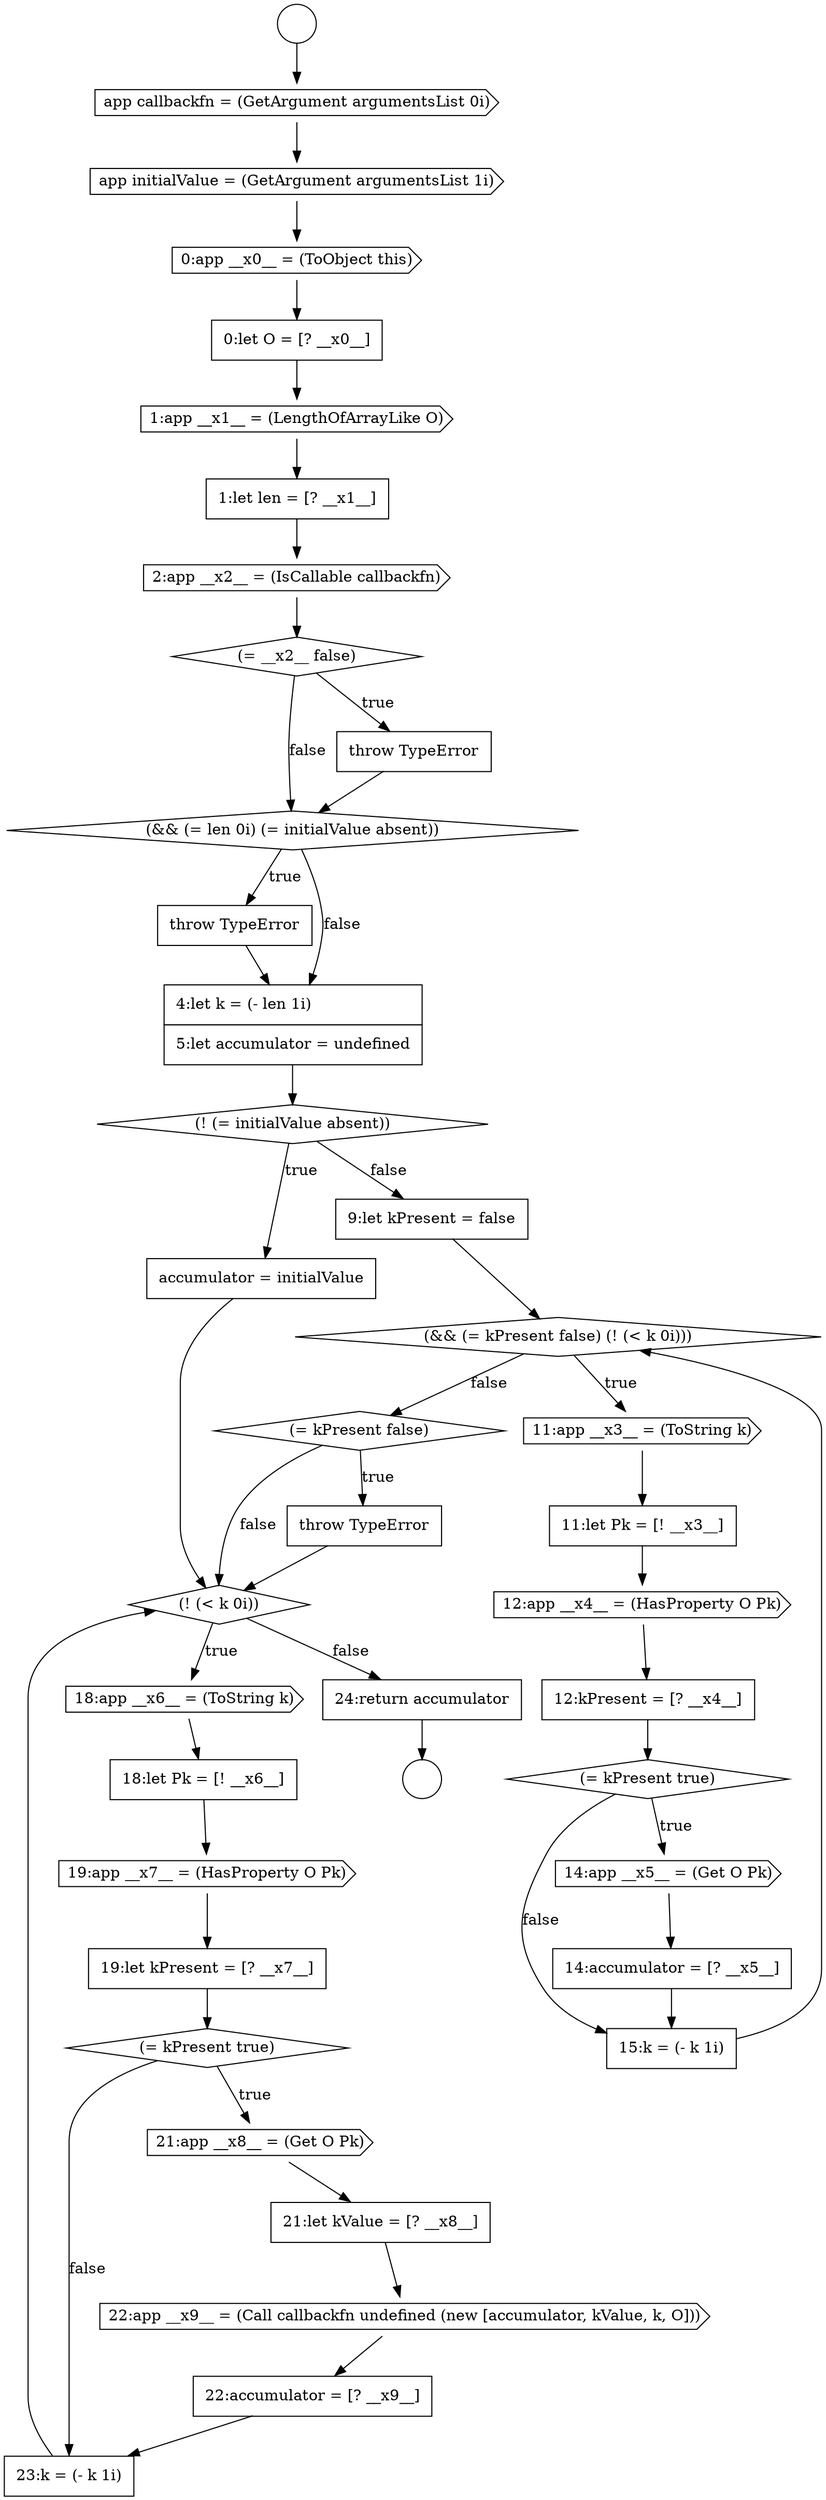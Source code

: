 digraph {
  node16013 [shape=cds, label=<<font color="black">1:app __x1__ = (LengthOfArrayLike O)</font>> color="black" fillcolor="white" style=filled]
  node16027 [shape=cds, label=<<font color="black">12:app __x4__ = (HasProperty O Pk)</font>> color="black" fillcolor="white" style=filled]
  node16039 [shape=none, margin=0, label=<<font color="black">
    <table border="0" cellborder="1" cellspacing="0" cellpadding="10">
      <tr><td align="left">19:let kPresent = [? __x7__]</td></tr>
    </table>
  </font>> color="black" fillcolor="white" style=filled]
  node16022 [shape=none, margin=0, label=<<font color="black">
    <table border="0" cellborder="1" cellspacing="0" cellpadding="10">
      <tr><td align="left">accumulator = initialValue</td></tr>
    </table>
  </font>> color="black" fillcolor="white" style=filled]
  node16035 [shape=diamond, label=<<font color="black">(! (&lt; k 0i))</font>> color="black" fillcolor="white" style=filled]
  node16044 [shape=none, margin=0, label=<<font color="black">
    <table border="0" cellborder="1" cellspacing="0" cellpadding="10">
      <tr><td align="left">22:accumulator = [? __x9__]</td></tr>
    </table>
  </font>> color="black" fillcolor="white" style=filled]
  node16031 [shape=none, margin=0, label=<<font color="black">
    <table border="0" cellborder="1" cellspacing="0" cellpadding="10">
      <tr><td align="left">14:accumulator = [? __x5__]</td></tr>
    </table>
  </font>> color="black" fillcolor="white" style=filled]
  node16008 [shape=circle label=" " color="black" fillcolor="white" style=filled]
  node16012 [shape=none, margin=0, label=<<font color="black">
    <table border="0" cellborder="1" cellspacing="0" cellpadding="10">
      <tr><td align="left">0:let O = [? __x0__]</td></tr>
    </table>
  </font>> color="black" fillcolor="white" style=filled]
  node16043 [shape=cds, label=<<font color="black">22:app __x9__ = (Call callbackfn undefined (new [accumulator, kValue, k, O]))</font>> color="black" fillcolor="white" style=filled]
  node16032 [shape=none, margin=0, label=<<font color="black">
    <table border="0" cellborder="1" cellspacing="0" cellpadding="10">
      <tr><td align="left">15:k = (- k 1i)</td></tr>
    </table>
  </font>> color="black" fillcolor="white" style=filled]
  node16034 [shape=none, margin=0, label=<<font color="black">
    <table border="0" cellborder="1" cellspacing="0" cellpadding="10">
      <tr><td align="left">throw TypeError</td></tr>
    </table>
  </font>> color="black" fillcolor="white" style=filled]
  node16009 [shape=cds, label=<<font color="black">app callbackfn = (GetArgument argumentsList 0i)</font>> color="black" fillcolor="white" style=filled]
  node16038 [shape=cds, label=<<font color="black">19:app __x7__ = (HasProperty O Pk)</font>> color="black" fillcolor="white" style=filled]
  node16041 [shape=cds, label=<<font color="black">21:app __x8__ = (Get O Pk)</font>> color="black" fillcolor="white" style=filled]
  node16021 [shape=diamond, label=<<font color="black">(! (= initialValue absent))</font>> color="black" fillcolor="white" style=filled]
  node16045 [shape=none, margin=0, label=<<font color="black">
    <table border="0" cellborder="1" cellspacing="0" cellpadding="10">
      <tr><td align="left">23:k = (- k 1i)</td></tr>
    </table>
  </font>> color="black" fillcolor="white" style=filled]
  node16018 [shape=diamond, label=<<font color="black">(&amp;&amp; (= len 0i) (= initialValue absent))</font>> color="black" fillcolor="white" style=filled]
  node16007 [shape=circle label=" " color="black" fillcolor="white" style=filled]
  node16028 [shape=none, margin=0, label=<<font color="black">
    <table border="0" cellborder="1" cellspacing="0" cellpadding="10">
      <tr><td align="left">12:kPresent = [? __x4__]</td></tr>
    </table>
  </font>> color="black" fillcolor="white" style=filled]
  node16011 [shape=cds, label=<<font color="black">0:app __x0__ = (ToObject this)</font>> color="black" fillcolor="white" style=filled]
  node16016 [shape=diamond, label=<<font color="black">(= __x2__ false)</font>> color="black" fillcolor="white" style=filled]
  node16026 [shape=none, margin=0, label=<<font color="black">
    <table border="0" cellborder="1" cellspacing="0" cellpadding="10">
      <tr><td align="left">11:let Pk = [! __x3__]</td></tr>
    </table>
  </font>> color="black" fillcolor="white" style=filled]
  node16019 [shape=none, margin=0, label=<<font color="black">
    <table border="0" cellborder="1" cellspacing="0" cellpadding="10">
      <tr><td align="left">throw TypeError</td></tr>
    </table>
  </font>> color="black" fillcolor="white" style=filled]
  node16040 [shape=diamond, label=<<font color="black">(= kPresent true)</font>> color="black" fillcolor="white" style=filled]
  node16036 [shape=cds, label=<<font color="black">18:app __x6__ = (ToString k)</font>> color="black" fillcolor="white" style=filled]
  node16023 [shape=none, margin=0, label=<<font color="black">
    <table border="0" cellborder="1" cellspacing="0" cellpadding="10">
      <tr><td align="left">9:let kPresent = false</td></tr>
    </table>
  </font>> color="black" fillcolor="white" style=filled]
  node16033 [shape=diamond, label=<<font color="black">(= kPresent false)</font>> color="black" fillcolor="white" style=filled]
  node16030 [shape=cds, label=<<font color="black">14:app __x5__ = (Get O Pk)</font>> color="black" fillcolor="white" style=filled]
  node16037 [shape=none, margin=0, label=<<font color="black">
    <table border="0" cellborder="1" cellspacing="0" cellpadding="10">
      <tr><td align="left">18:let Pk = [! __x6__]</td></tr>
    </table>
  </font>> color="black" fillcolor="white" style=filled]
  node16010 [shape=cds, label=<<font color="black">app initialValue = (GetArgument argumentsList 1i)</font>> color="black" fillcolor="white" style=filled]
  node16025 [shape=cds, label=<<font color="black">11:app __x3__ = (ToString k)</font>> color="black" fillcolor="white" style=filled]
  node16015 [shape=cds, label=<<font color="black">2:app __x2__ = (IsCallable callbackfn)</font>> color="black" fillcolor="white" style=filled]
  node16020 [shape=none, margin=0, label=<<font color="black">
    <table border="0" cellborder="1" cellspacing="0" cellpadding="10">
      <tr><td align="left">4:let k = (- len 1i)</td></tr>
      <tr><td align="left">5:let accumulator = undefined</td></tr>
    </table>
  </font>> color="black" fillcolor="white" style=filled]
  node16024 [shape=diamond, label=<<font color="black">(&amp;&amp; (= kPresent false) (! (&lt; k 0i)))</font>> color="black" fillcolor="white" style=filled]
  node16042 [shape=none, margin=0, label=<<font color="black">
    <table border="0" cellborder="1" cellspacing="0" cellpadding="10">
      <tr><td align="left">21:let kValue = [? __x8__]</td></tr>
    </table>
  </font>> color="black" fillcolor="white" style=filled]
  node16014 [shape=none, margin=0, label=<<font color="black">
    <table border="0" cellborder="1" cellspacing="0" cellpadding="10">
      <tr><td align="left">1:let len = [? __x1__]</td></tr>
    </table>
  </font>> color="black" fillcolor="white" style=filled]
  node16029 [shape=diamond, label=<<font color="black">(= kPresent true)</font>> color="black" fillcolor="white" style=filled]
  node16017 [shape=none, margin=0, label=<<font color="black">
    <table border="0" cellborder="1" cellspacing="0" cellpadding="10">
      <tr><td align="left">throw TypeError</td></tr>
    </table>
  </font>> color="black" fillcolor="white" style=filled]
  node16046 [shape=none, margin=0, label=<<font color="black">
    <table border="0" cellborder="1" cellspacing="0" cellpadding="10">
      <tr><td align="left">24:return accumulator</td></tr>
    </table>
  </font>> color="black" fillcolor="white" style=filled]
  node16031 -> node16032 [ color="black"]
  node16024 -> node16025 [label=<<font color="black">true</font>> color="black"]
  node16024 -> node16033 [label=<<font color="black">false</font>> color="black"]
  node16032 -> node16024 [ color="black"]
  node16011 -> node16012 [ color="black"]
  node16026 -> node16027 [ color="black"]
  node16016 -> node16017 [label=<<font color="black">true</font>> color="black"]
  node16016 -> node16018 [label=<<font color="black">false</font>> color="black"]
  node16036 -> node16037 [ color="black"]
  node16040 -> node16041 [label=<<font color="black">true</font>> color="black"]
  node16040 -> node16045 [label=<<font color="black">false</font>> color="black"]
  node16009 -> node16010 [ color="black"]
  node16022 -> node16035 [ color="black"]
  node16039 -> node16040 [ color="black"]
  node16014 -> node16015 [ color="black"]
  node16018 -> node16019 [label=<<font color="black">true</font>> color="black"]
  node16018 -> node16020 [label=<<font color="black">false</font>> color="black"]
  node16042 -> node16043 [ color="black"]
  node16043 -> node16044 [ color="black"]
  node16046 -> node16008 [ color="black"]
  node16023 -> node16024 [ color="black"]
  node16028 -> node16029 [ color="black"]
  node16033 -> node16034 [label=<<font color="black">true</font>> color="black"]
  node16033 -> node16035 [label=<<font color="black">false</font>> color="black"]
  node16012 -> node16013 [ color="black"]
  node16015 -> node16016 [ color="black"]
  node16020 -> node16021 [ color="black"]
  node16019 -> node16020 [ color="black"]
  node16038 -> node16039 [ color="black"]
  node16017 -> node16018 [ color="black"]
  node16044 -> node16045 [ color="black"]
  node16037 -> node16038 [ color="black"]
  node16007 -> node16009 [ color="black"]
  node16034 -> node16035 [ color="black"]
  node16041 -> node16042 [ color="black"]
  node16013 -> node16014 [ color="black"]
  node16010 -> node16011 [ color="black"]
  node16025 -> node16026 [ color="black"]
  node16021 -> node16022 [label=<<font color="black">true</font>> color="black"]
  node16021 -> node16023 [label=<<font color="black">false</font>> color="black"]
  node16030 -> node16031 [ color="black"]
  node16027 -> node16028 [ color="black"]
  node16035 -> node16036 [label=<<font color="black">true</font>> color="black"]
  node16035 -> node16046 [label=<<font color="black">false</font>> color="black"]
  node16045 -> node16035 [ color="black"]
  node16029 -> node16030 [label=<<font color="black">true</font>> color="black"]
  node16029 -> node16032 [label=<<font color="black">false</font>> color="black"]
}
